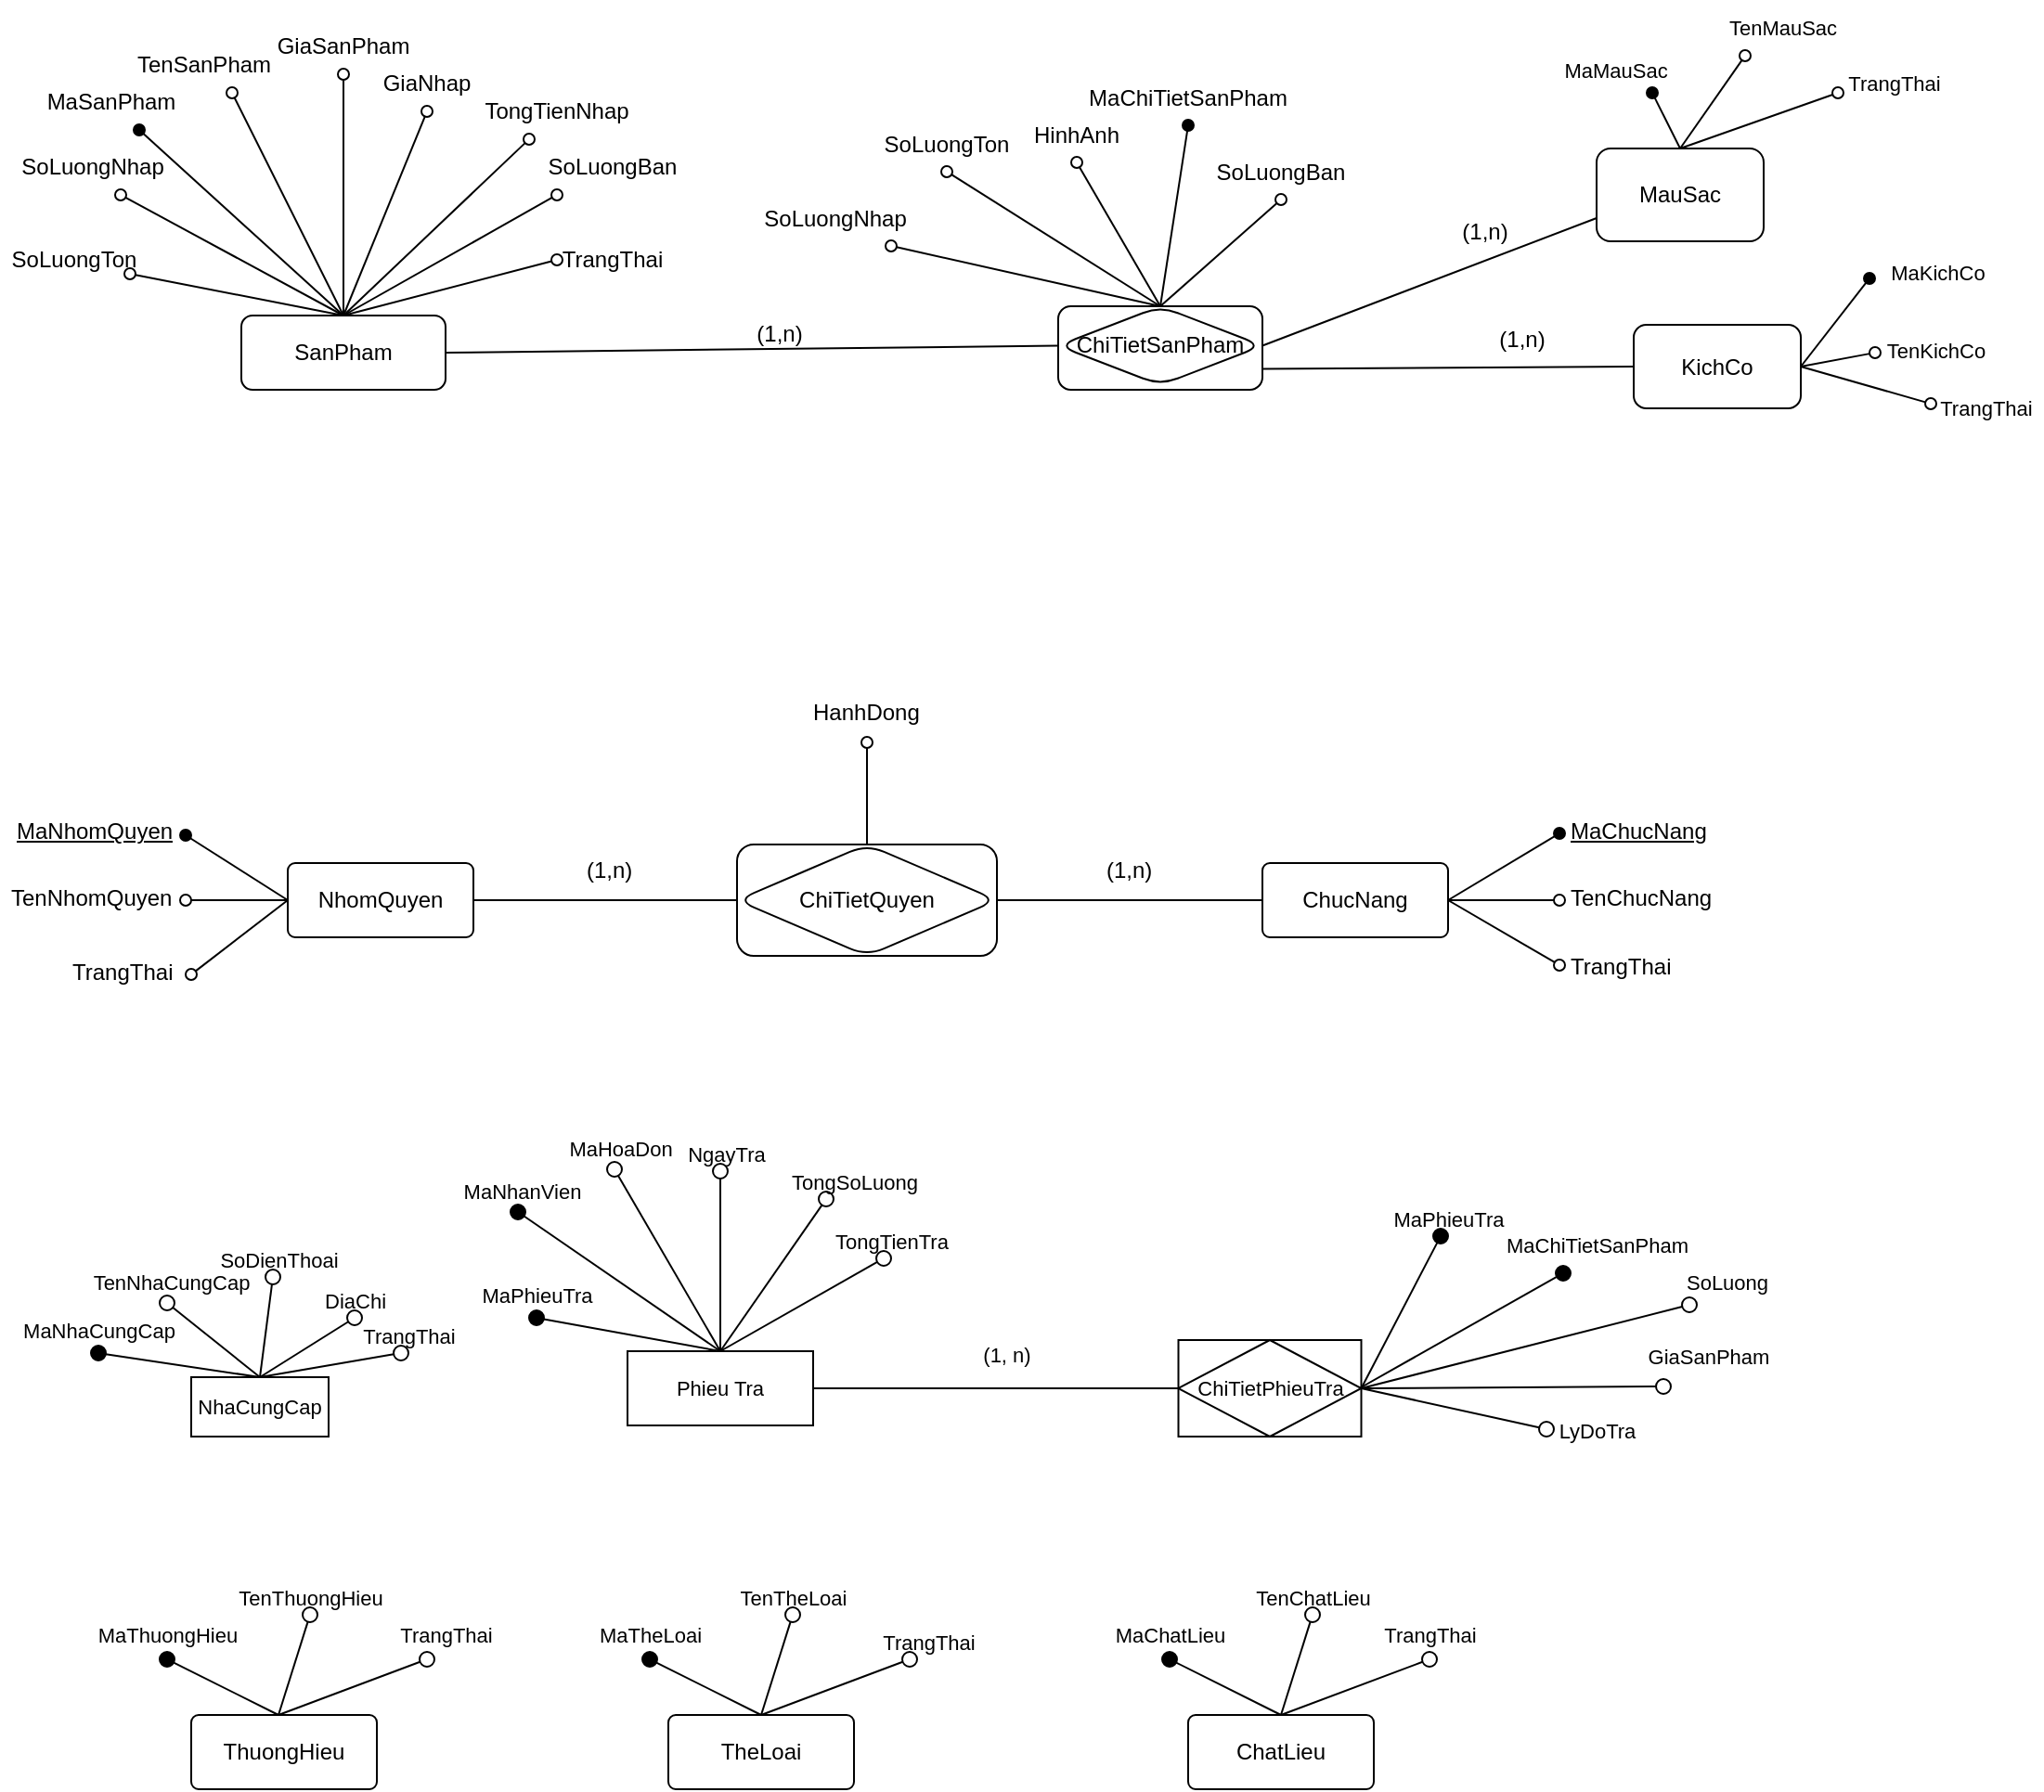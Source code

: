 <mxfile version="22.0.4" type="github">
  <diagram name="Trang-1" id="Xd1AOr_UmLfEILBJ7lOX">
    <mxGraphModel dx="2103" dy="552" grid="1" gridSize="10" guides="1" tooltips="1" connect="1" arrows="1" fold="1" page="1" pageScale="1" pageWidth="827" pageHeight="1169" math="0" shadow="0">
      <root>
        <mxCell id="0" />
        <mxCell id="1" parent="0" />
        <mxCell id="PM242X6e5oSsGlfuOUJ1-1" value="SanPham" style="rounded=1;whiteSpace=wrap;html=1;" parent="1" vertex="1">
          <mxGeometry x="-680" y="240" width="110" height="40" as="geometry" />
        </mxCell>
        <mxCell id="PM242X6e5oSsGlfuOUJ1-13" value="" style="endArrow=none;html=1;rounded=0;exitX=0.75;exitY=1;exitDx=0;exitDy=0;entryX=0.5;entryY=0;entryDx=0;entryDy=0;endFill=0;startArrow=oval;startFill=1;" parent="1" source="pC0Z1oo3ewKHqse8sjFG-4" target="PM242X6e5oSsGlfuOUJ1-1" edge="1">
          <mxGeometry width="50" height="50" relative="1" as="geometry">
            <mxPoint x="-685" y="135" as="sourcePoint" />
            <mxPoint x="-340" y="170" as="targetPoint" />
          </mxGeometry>
        </mxCell>
        <mxCell id="PM242X6e5oSsGlfuOUJ1-14" value="" style="endArrow=oval;html=1;rounded=0;exitX=0.5;exitY=0;exitDx=0;exitDy=0;entryX=0.75;entryY=1;entryDx=0;entryDy=0;endFill=0;startArrow=none;startFill=0;" parent="1" source="PM242X6e5oSsGlfuOUJ1-1" target="pC0Z1oo3ewKHqse8sjFG-5" edge="1">
          <mxGeometry width="50" height="50" relative="1" as="geometry">
            <mxPoint x="-390" y="220" as="sourcePoint" />
            <mxPoint x="-685" y="120" as="targetPoint" />
          </mxGeometry>
        </mxCell>
        <mxCell id="PM242X6e5oSsGlfuOUJ1-15" value="" style="endArrow=oval;html=1;rounded=0;exitX=0.5;exitY=0;exitDx=0;exitDy=0;endFill=0;entryX=0.5;entryY=1;entryDx=0;entryDy=0;" parent="1" source="PM242X6e5oSsGlfuOUJ1-1" target="pC0Z1oo3ewKHqse8sjFG-6" edge="1">
          <mxGeometry width="50" height="50" relative="1" as="geometry">
            <mxPoint x="-390" y="220" as="sourcePoint" />
            <mxPoint x="-630" y="120" as="targetPoint" />
          </mxGeometry>
        </mxCell>
        <mxCell id="PM242X6e5oSsGlfuOUJ1-16" value="" style="endArrow=none;html=1;rounded=0;exitX=0.75;exitY=1;exitDx=0;exitDy=0;entryX=0.5;entryY=0;entryDx=0;entryDy=0;endFill=0;startArrow=oval;startFill=0;" parent="1" source="pC0Z1oo3ewKHqse8sjFG-3" target="PM242X6e5oSsGlfuOUJ1-1" edge="1">
          <mxGeometry width="50" height="50" relative="1" as="geometry">
            <mxPoint x="-694" y="160" as="sourcePoint" />
            <mxPoint x="-340" y="170" as="targetPoint" />
          </mxGeometry>
        </mxCell>
        <mxCell id="PM242X6e5oSsGlfuOUJ1-17" value="" style="endArrow=oval;html=1;rounded=0;exitX=0.5;exitY=0;exitDx=0;exitDy=0;entryX=0.5;entryY=1;entryDx=0;entryDy=0;endFill=0;" parent="1" source="PM242X6e5oSsGlfuOUJ1-1" target="pC0Z1oo3ewKHqse8sjFG-7" edge="1">
          <mxGeometry width="50" height="50" relative="1" as="geometry">
            <mxPoint x="-390" y="220" as="sourcePoint" />
            <mxPoint x="-584.749" y="130.678" as="targetPoint" />
          </mxGeometry>
        </mxCell>
        <mxCell id="PM242X6e5oSsGlfuOUJ1-18" value="" style="endArrow=oval;html=1;rounded=0;exitX=0.5;exitY=0;exitDx=0;exitDy=0;entryX=0;entryY=1;entryDx=0;entryDy=0;endFill=0;" parent="1" source="PM242X6e5oSsGlfuOUJ1-1" target="pC0Z1oo3ewKHqse8sjFG-9" edge="1">
          <mxGeometry width="50" height="50" relative="1" as="geometry">
            <mxPoint x="-390" y="220" as="sourcePoint" />
            <mxPoint x="-510" y="160" as="targetPoint" />
          </mxGeometry>
        </mxCell>
        <mxCell id="PM242X6e5oSsGlfuOUJ1-20" value="" style="endArrow=oval;html=1;rounded=0;entryX=0.25;entryY=1;entryDx=0;entryDy=0;endFill=0;exitX=0.5;exitY=0;exitDx=0;exitDy=0;" parent="1" source="PM242X6e5oSsGlfuOUJ1-1" target="pC0Z1oo3ewKHqse8sjFG-8" edge="1">
          <mxGeometry width="50" height="50" relative="1" as="geometry">
            <mxPoint x="-610" y="220" as="sourcePoint" />
            <mxPoint x="-538.87" y="150.178" as="targetPoint" />
          </mxGeometry>
        </mxCell>
        <mxCell id="PM242X6e5oSsGlfuOUJ1-21" value="" style="endArrow=oval;html=1;rounded=0;exitX=0.5;exitY=0;exitDx=0;exitDy=0;entryX=1;entryY=0.75;entryDx=0;entryDy=0;endFill=0;startArrow=none;startFill=0;" parent="1" source="PM242X6e5oSsGlfuOUJ1-1" target="pC0Z1oo3ewKHqse8sjFG-2" edge="1">
          <mxGeometry width="50" height="50" relative="1" as="geometry">
            <mxPoint x="-360" y="220" as="sourcePoint" />
            <mxPoint x="-730" y="215" as="targetPoint" />
          </mxGeometry>
        </mxCell>
        <mxCell id="PM242X6e5oSsGlfuOUJ1-23" value="" style="endArrow=oval;html=1;rounded=0;exitX=0.5;exitY=0;exitDx=0;exitDy=0;entryX=0;entryY=0.5;entryDx=0;entryDy=0;endFill=0;" parent="1" source="PM242X6e5oSsGlfuOUJ1-1" target="pC0Z1oo3ewKHqse8sjFG-10" edge="1">
          <mxGeometry width="50" height="50" relative="1" as="geometry">
            <mxPoint x="-360" y="220" as="sourcePoint" />
            <mxPoint x="-510" y="205" as="targetPoint" />
          </mxGeometry>
        </mxCell>
        <mxCell id="eqwP9qiOAaN0ATWlcKP6-10" style="edgeStyle=none;shape=connector;rounded=0;orthogonalLoop=1;jettySize=auto;html=1;exitX=1;exitY=0.75;exitDx=0;exitDy=0;entryX=0;entryY=0.5;entryDx=0;entryDy=0;labelBackgroundColor=default;strokeColor=default;align=center;verticalAlign=middle;fontFamily=Helvetica;fontSize=11;fontColor=default;endArrow=none;endFill=0;" parent="1" source="PM242X6e5oSsGlfuOUJ1-24" target="eqwP9qiOAaN0ATWlcKP6-2" edge="1">
          <mxGeometry relative="1" as="geometry" />
        </mxCell>
        <mxCell id="PM242X6e5oSsGlfuOUJ1-24" value="" style="rounded=1;whiteSpace=wrap;html=1;" parent="1" vertex="1">
          <mxGeometry x="-240" y="235" width="110" height="45" as="geometry" />
        </mxCell>
        <mxCell id="PM242X6e5oSsGlfuOUJ1-26" value="" style="endArrow=oval;html=1;rounded=0;exitX=0.5;exitY=0;exitDx=0;exitDy=0;entryX=0.5;entryY=1;entryDx=0;entryDy=0;endFill=0;" parent="1" source="PM242X6e5oSsGlfuOUJ1-24" target="pC0Z1oo3ewKHqse8sjFG-13" edge="1">
          <mxGeometry width="50" height="50" relative="1" as="geometry">
            <mxPoint x="-510" y="322.5" as="sourcePoint" />
            <mxPoint x="-195" y="157.5" as="targetPoint" />
          </mxGeometry>
        </mxCell>
        <mxCell id="PM242X6e5oSsGlfuOUJ1-28" value="" style="endArrow=oval;html=1;rounded=0;exitX=0.5;exitY=0;exitDx=0;exitDy=0;entryX=0.5;entryY=1;entryDx=0;entryDy=0;endFill=0;" parent="1" source="PM242X6e5oSsGlfuOUJ1-24" target="pC0Z1oo3ewKHqse8sjFG-12" edge="1">
          <mxGeometry width="50" height="50" relative="1" as="geometry">
            <mxPoint x="-360" y="202.5" as="sourcePoint" />
            <mxPoint x="-261.716" y="163.713" as="targetPoint" />
          </mxGeometry>
        </mxCell>
        <mxCell id="PM242X6e5oSsGlfuOUJ1-30" value="" style="endArrow=oval;html=1;rounded=0;exitX=0.5;exitY=0;exitDx=0;exitDy=0;entryX=0.5;entryY=1;entryDx=0;entryDy=0;endFill=0;" parent="1" source="PM242X6e5oSsGlfuOUJ1-24" target="pC0Z1oo3ewKHqse8sjFG-14" edge="1">
          <mxGeometry width="50" height="50" relative="1" as="geometry">
            <mxPoint x="-470" y="162.5" as="sourcePoint" />
            <mxPoint x="-105" y="175" as="targetPoint" />
          </mxGeometry>
        </mxCell>
        <mxCell id="PM242X6e5oSsGlfuOUJ1-32" value="" style="endArrow=oval;html=1;rounded=0;exitX=0.5;exitY=0;exitDx=0;exitDy=0;entryX=1;entryY=1;entryDx=0;entryDy=0;endFill=0;" parent="1" source="PM242X6e5oSsGlfuOUJ1-24" target="pC0Z1oo3ewKHqse8sjFG-11" edge="1">
          <mxGeometry width="50" height="50" relative="1" as="geometry">
            <mxPoint x="-470" y="162.5" as="sourcePoint" />
            <mxPoint x="-304" y="197.5" as="targetPoint" />
          </mxGeometry>
        </mxCell>
        <mxCell id="eqwP9qiOAaN0ATWlcKP6-11" style="edgeStyle=none;shape=connector;rounded=0;orthogonalLoop=1;jettySize=auto;html=1;exitX=1;exitY=0.5;exitDx=0;exitDy=0;entryX=0;entryY=0.75;entryDx=0;entryDy=0;labelBackgroundColor=default;strokeColor=default;align=center;verticalAlign=middle;fontFamily=Helvetica;fontSize=11;fontColor=default;endArrow=none;endFill=0;" parent="1" source="PM242X6e5oSsGlfuOUJ1-34" target="eqwP9qiOAaN0ATWlcKP6-1" edge="1">
          <mxGeometry relative="1" as="geometry" />
        </mxCell>
        <mxCell id="PM242X6e5oSsGlfuOUJ1-34" value="ChiTietSanPham" style="rhombus;whiteSpace=wrap;html=1;rounded=1;" parent="1" vertex="1">
          <mxGeometry x="-240" y="235" width="110" height="42.5" as="geometry" />
        </mxCell>
        <mxCell id="eqwP9qiOAaN0ATWlcKP6-12" style="edgeStyle=none;shape=connector;rounded=0;orthogonalLoop=1;jettySize=auto;html=1;labelBackgroundColor=default;strokeColor=default;align=center;verticalAlign=middle;fontFamily=Helvetica;fontSize=11;fontColor=default;endArrow=none;endFill=0;startArrow=oval;startFill=1;entryX=0.5;entryY=0;entryDx=0;entryDy=0;" parent="1" target="eqwP9qiOAaN0ATWlcKP6-1" edge="1">
          <mxGeometry relative="1" as="geometry">
            <mxPoint x="80" y="120" as="sourcePoint" />
          </mxGeometry>
        </mxCell>
        <mxCell id="eqwP9qiOAaN0ATWlcKP6-13" style="edgeStyle=none;shape=connector;rounded=0;orthogonalLoop=1;jettySize=auto;html=1;labelBackgroundColor=default;strokeColor=default;align=center;verticalAlign=middle;fontFamily=Helvetica;fontSize=11;fontColor=default;endArrow=none;endFill=0;startArrow=oval;startFill=0;entryX=0.5;entryY=0;entryDx=0;entryDy=0;" parent="1" target="eqwP9qiOAaN0ATWlcKP6-1" edge="1">
          <mxGeometry relative="1" as="geometry">
            <mxPoint x="130" y="100" as="sourcePoint" />
            <Array as="points" />
          </mxGeometry>
        </mxCell>
        <mxCell id="eqwP9qiOAaN0ATWlcKP6-14" style="edgeStyle=none;shape=connector;rounded=0;orthogonalLoop=1;jettySize=auto;html=1;labelBackgroundColor=default;strokeColor=default;align=center;verticalAlign=middle;fontFamily=Helvetica;fontSize=11;fontColor=default;endArrow=none;endFill=0;startArrow=oval;startFill=0;entryX=0.5;entryY=0;entryDx=0;entryDy=0;" parent="1" edge="1" target="eqwP9qiOAaN0ATWlcKP6-1">
          <mxGeometry relative="1" as="geometry">
            <mxPoint x="130" y="150" as="targetPoint" />
            <mxPoint x="180" y="120" as="sourcePoint" />
          </mxGeometry>
        </mxCell>
        <mxCell id="eqwP9qiOAaN0ATWlcKP6-1" value="MauSac" style="rounded=1;whiteSpace=wrap;html=1;" parent="1" vertex="1">
          <mxGeometry x="50" y="150" width="90" height="50" as="geometry" />
        </mxCell>
        <mxCell id="eqwP9qiOAaN0ATWlcKP6-15" style="edgeStyle=none;shape=connector;rounded=0;orthogonalLoop=1;jettySize=auto;html=1;labelBackgroundColor=default;strokeColor=default;align=center;verticalAlign=middle;fontFamily=Helvetica;fontSize=11;fontColor=default;endArrow=none;endFill=0;startArrow=oval;startFill=1;entryX=1;entryY=0.5;entryDx=0;entryDy=0;" parent="1" target="eqwP9qiOAaN0ATWlcKP6-2" edge="1">
          <mxGeometry relative="1" as="geometry">
            <mxPoint x="197" y="220" as="sourcePoint" />
            <mxPoint x="157" y="245" as="targetPoint" />
          </mxGeometry>
        </mxCell>
        <mxCell id="eqwP9qiOAaN0ATWlcKP6-16" style="edgeStyle=none;shape=connector;rounded=0;orthogonalLoop=1;jettySize=auto;html=1;labelBackgroundColor=default;strokeColor=default;align=center;verticalAlign=middle;fontFamily=Helvetica;fontSize=11;fontColor=default;endArrow=none;endFill=0;startArrow=oval;startFill=0;entryX=1;entryY=0.5;entryDx=0;entryDy=0;" parent="1" target="eqwP9qiOAaN0ATWlcKP6-2" edge="1">
          <mxGeometry relative="1" as="geometry">
            <mxPoint x="200" y="260" as="sourcePoint" />
          </mxGeometry>
        </mxCell>
        <mxCell id="eqwP9qiOAaN0ATWlcKP6-17" style="edgeStyle=none;shape=connector;rounded=0;orthogonalLoop=1;jettySize=auto;html=1;labelBackgroundColor=default;strokeColor=default;align=center;verticalAlign=middle;fontFamily=Helvetica;fontSize=11;fontColor=default;endArrow=none;endFill=0;startArrow=oval;startFill=0;entryX=1;entryY=0.5;entryDx=0;entryDy=0;" parent="1" target="eqwP9qiOAaN0ATWlcKP6-2" edge="1">
          <mxGeometry relative="1" as="geometry">
            <mxPoint x="230" y="287.5" as="sourcePoint" />
            <Array as="points">
              <mxPoint x="160" y="267.5" />
            </Array>
            <mxPoint x="170" y="267.5" as="targetPoint" />
          </mxGeometry>
        </mxCell>
        <mxCell id="eqwP9qiOAaN0ATWlcKP6-2" value="KichCo" style="rounded=1;whiteSpace=wrap;html=1;" parent="1" vertex="1">
          <mxGeometry x="70" y="245" width="90" height="45" as="geometry" />
        </mxCell>
        <mxCell id="eqwP9qiOAaN0ATWlcKP6-18" value="MaKichCo" style="text;html=1;strokeColor=none;fillColor=none;align=center;verticalAlign=middle;whiteSpace=wrap;rounded=0;fontSize=11;fontFamily=Helvetica;fontColor=default;" parent="1" vertex="1">
          <mxGeometry x="204" y="202" width="60" height="30" as="geometry" />
        </mxCell>
        <mxCell id="eqwP9qiOAaN0ATWlcKP6-19" value="TrangThai" style="text;html=1;strokeColor=none;fillColor=none;align=center;verticalAlign=middle;whiteSpace=wrap;rounded=0;fontSize=11;fontFamily=Helvetica;fontColor=default;" parent="1" vertex="1">
          <mxGeometry x="230" y="275" width="60" height="30" as="geometry" />
        </mxCell>
        <mxCell id="eqwP9qiOAaN0ATWlcKP6-20" value="TenKichCo" style="text;html=1;strokeColor=none;fillColor=none;align=center;verticalAlign=middle;whiteSpace=wrap;rounded=0;fontSize=11;fontFamily=Helvetica;fontColor=default;" parent="1" vertex="1">
          <mxGeometry x="203" y="243.5" width="60" height="30" as="geometry" />
        </mxCell>
        <mxCell id="eqwP9qiOAaN0ATWlcKP6-22" value="MaMauSac" style="text;html=1;align=center;verticalAlign=middle;resizable=0;points=[];autosize=1;strokeColor=none;fillColor=none;fontSize=11;fontFamily=Helvetica;fontColor=default;" parent="1" vertex="1">
          <mxGeometry x="20" y="92.5" width="80" height="30" as="geometry" />
        </mxCell>
        <mxCell id="eqwP9qiOAaN0ATWlcKP6-23" value="TenMauSac" style="text;html=1;align=center;verticalAlign=middle;resizable=0;points=[];autosize=1;strokeColor=none;fillColor=none;fontSize=11;fontFamily=Helvetica;fontColor=default;" parent="1" vertex="1">
          <mxGeometry x="110" y="70" width="80" height="30" as="geometry" />
        </mxCell>
        <mxCell id="eqwP9qiOAaN0ATWlcKP6-24" value="TrangThai" style="text;html=1;align=center;verticalAlign=middle;resizable=0;points=[];autosize=1;strokeColor=none;fillColor=none;fontSize=11;fontFamily=Helvetica;fontColor=default;" parent="1" vertex="1">
          <mxGeometry x="175" y="100" width="70" height="30" as="geometry" />
        </mxCell>
        <mxCell id="pC0Z1oo3ewKHqse8sjFG-1" value="" style="endArrow=none;html=1;rounded=0;exitX=1;exitY=0.5;exitDx=0;exitDy=0;entryX=0;entryY=0.5;entryDx=0;entryDy=0;" parent="1" source="PM242X6e5oSsGlfuOUJ1-1" target="PM242X6e5oSsGlfuOUJ1-34" edge="1">
          <mxGeometry width="50" height="50" relative="1" as="geometry">
            <mxPoint x="-440" y="240" as="sourcePoint" />
            <mxPoint x="-390" y="190" as="targetPoint" />
          </mxGeometry>
        </mxCell>
        <mxCell id="pC0Z1oo3ewKHqse8sjFG-2" value="SoLuongTon" style="text;html=1;strokeColor=none;fillColor=none;align=center;verticalAlign=middle;whiteSpace=wrap;rounded=0;" parent="1" vertex="1">
          <mxGeometry x="-800" y="195" width="60" height="30" as="geometry" />
        </mxCell>
        <mxCell id="pC0Z1oo3ewKHqse8sjFG-3" value="SoLuongNhap" style="text;html=1;strokeColor=none;fillColor=none;align=center;verticalAlign=middle;whiteSpace=wrap;rounded=0;" parent="1" vertex="1">
          <mxGeometry x="-790" y="145" width="60" height="30" as="geometry" />
        </mxCell>
        <mxCell id="pC0Z1oo3ewKHqse8sjFG-4" value="&lt;span style=&quot;border-color: var(--border-color);&quot;&gt;MaSanPham&lt;/span&gt;" style="text;html=1;strokeColor=none;fillColor=none;align=center;verticalAlign=middle;whiteSpace=wrap;rounded=0;" parent="1" vertex="1">
          <mxGeometry x="-780" y="110" width="60" height="30" as="geometry" />
        </mxCell>
        <mxCell id="pC0Z1oo3ewKHqse8sjFG-5" value="TenSanPham" style="text;html=1;strokeColor=none;fillColor=none;align=center;verticalAlign=middle;whiteSpace=wrap;rounded=0;" parent="1" vertex="1">
          <mxGeometry x="-730" y="90" width="60" height="30" as="geometry" />
        </mxCell>
        <mxCell id="pC0Z1oo3ewKHqse8sjFG-6" value="GiaSanPham" style="text;html=1;strokeColor=none;fillColor=none;align=center;verticalAlign=middle;whiteSpace=wrap;rounded=0;" parent="1" vertex="1">
          <mxGeometry x="-655" y="80" width="60" height="30" as="geometry" />
        </mxCell>
        <mxCell id="pC0Z1oo3ewKHqse8sjFG-7" value="GiaNhap" style="text;html=1;strokeColor=none;fillColor=none;align=center;verticalAlign=middle;whiteSpace=wrap;rounded=0;" parent="1" vertex="1">
          <mxGeometry x="-610" y="100" width="60" height="30" as="geometry" />
        </mxCell>
        <mxCell id="pC0Z1oo3ewKHqse8sjFG-8" value="TongTienNhap" style="text;html=1;strokeColor=none;fillColor=none;align=center;verticalAlign=middle;whiteSpace=wrap;rounded=0;" parent="1" vertex="1">
          <mxGeometry x="-540" y="115" width="60" height="30" as="geometry" />
        </mxCell>
        <mxCell id="pC0Z1oo3ewKHqse8sjFG-9" value="SoLuongBan" style="text;html=1;strokeColor=none;fillColor=none;align=center;verticalAlign=middle;whiteSpace=wrap;rounded=0;" parent="1" vertex="1">
          <mxGeometry x="-510" y="145" width="60" height="30" as="geometry" />
        </mxCell>
        <mxCell id="pC0Z1oo3ewKHqse8sjFG-10" value="TrangThai" style="text;html=1;strokeColor=none;fillColor=none;align=center;verticalAlign=middle;whiteSpace=wrap;rounded=0;" parent="1" vertex="1">
          <mxGeometry x="-510" y="195" width="60" height="30" as="geometry" />
        </mxCell>
        <mxCell id="pC0Z1oo3ewKHqse8sjFG-11" value="SoLuongNhap" style="text;html=1;strokeColor=none;fillColor=none;align=center;verticalAlign=middle;whiteSpace=wrap;rounded=0;" parent="1" vertex="1">
          <mxGeometry x="-390" y="172.5" width="60" height="30" as="geometry" />
        </mxCell>
        <mxCell id="pC0Z1oo3ewKHqse8sjFG-12" value="SoLuongTon" style="text;html=1;strokeColor=none;fillColor=none;align=center;verticalAlign=middle;whiteSpace=wrap;rounded=0;" parent="1" vertex="1">
          <mxGeometry x="-330" y="132.5" width="60" height="30" as="geometry" />
        </mxCell>
        <mxCell id="pC0Z1oo3ewKHqse8sjFG-13" value="HinhAnh" style="text;html=1;strokeColor=none;fillColor=none;align=center;verticalAlign=middle;whiteSpace=wrap;rounded=0;" parent="1" vertex="1">
          <mxGeometry x="-260" y="127.5" width="60" height="30" as="geometry" />
        </mxCell>
        <mxCell id="pC0Z1oo3ewKHqse8sjFG-14" value="SoLuongBan" style="text;html=1;strokeColor=none;fillColor=none;align=center;verticalAlign=middle;whiteSpace=wrap;rounded=0;" parent="1" vertex="1">
          <mxGeometry x="-150" y="147.5" width="60" height="30" as="geometry" />
        </mxCell>
        <mxCell id="pC0Z1oo3ewKHqse8sjFG-15" value="" style="endArrow=oval;html=1;rounded=0;exitX=0.5;exitY=0;exitDx=0;exitDy=0;endFill=1;entryX=0.5;entryY=1;entryDx=0;entryDy=0;" parent="1" source="PM242X6e5oSsGlfuOUJ1-24" target="pC0Z1oo3ewKHqse8sjFG-16" edge="1">
          <mxGeometry width="50" height="50" relative="1" as="geometry">
            <mxPoint x="-260" y="237.5" as="sourcePoint" />
            <mxPoint x="-180" y="147.5" as="targetPoint" />
          </mxGeometry>
        </mxCell>
        <mxCell id="pC0Z1oo3ewKHqse8sjFG-16" value="MaChiTietSanPham" style="text;html=1;strokeColor=none;fillColor=none;align=center;verticalAlign=middle;whiteSpace=wrap;rounded=0;" parent="1" vertex="1">
          <mxGeometry x="-200" y="107.5" width="60" height="30" as="geometry" />
        </mxCell>
        <mxCell id="BVNFGv_CgjYWGj6abwIu-1" value="(1,n)" style="text;html=1;strokeColor=none;fillColor=none;align=center;verticalAlign=middle;whiteSpace=wrap;rounded=0;" parent="1" vertex="1">
          <mxGeometry x="-420" y="235" width="60" height="30" as="geometry" />
        </mxCell>
        <mxCell id="BVNFGv_CgjYWGj6abwIu-2" value="(1,n)" style="text;html=1;strokeColor=none;fillColor=none;align=center;verticalAlign=middle;whiteSpace=wrap;rounded=0;" parent="1" vertex="1">
          <mxGeometry x="-40" y="180" width="60" height="30" as="geometry" />
        </mxCell>
        <mxCell id="BVNFGv_CgjYWGj6abwIu-3" value="(1,n)" style="text;html=1;strokeColor=none;fillColor=none;align=center;verticalAlign=middle;whiteSpace=wrap;rounded=0;" parent="1" vertex="1">
          <mxGeometry x="-20" y="237.5" width="60" height="30" as="geometry" />
        </mxCell>
        <mxCell id="kI8C-P2lpo28JL7ZCdTE-3" value="NhomQuyen" style="rounded=1;arcSize=10;whiteSpace=wrap;html=1;align=center;" parent="1" vertex="1">
          <mxGeometry x="-655" y="535" width="100" height="40" as="geometry" />
        </mxCell>
        <mxCell id="kI8C-P2lpo28JL7ZCdTE-4" value="ChucNang" style="rounded=1;arcSize=10;whiteSpace=wrap;html=1;align=center;" parent="1" vertex="1">
          <mxGeometry x="-130" y="535" width="100" height="40" as="geometry" />
        </mxCell>
        <mxCell id="kI8C-P2lpo28JL7ZCdTE-5" value="ChiTietQuyen" style="shape=associativeEntity;whiteSpace=wrap;html=1;align=center;rounded=1;" parent="1" vertex="1">
          <mxGeometry x="-413" y="525" width="140" height="60" as="geometry" />
        </mxCell>
        <mxCell id="kI8C-P2lpo28JL7ZCdTE-6" value="MaNhomQuyen" style="text;strokeColor=none;fillColor=none;spacingLeft=4;spacingRight=4;overflow=hidden;rotatable=0;points=[[0,0.5],[1,0.5]];portConstraint=eastwest;fontSize=12;whiteSpace=wrap;html=1;fontStyle=4" parent="1" vertex="1">
          <mxGeometry x="-807" y="504" width="100" height="30" as="geometry" />
        </mxCell>
        <mxCell id="kI8C-P2lpo28JL7ZCdTE-7" value="TenNhomQuyen" style="text;strokeColor=none;fillColor=none;spacingLeft=4;spacingRight=4;overflow=hidden;rotatable=0;points=[[0,0.5],[1,0.5]];portConstraint=eastwest;fontSize=12;whiteSpace=wrap;html=1;" parent="1" vertex="1">
          <mxGeometry x="-810" y="540" width="100" height="30" as="geometry" />
        </mxCell>
        <mxCell id="kI8C-P2lpo28JL7ZCdTE-8" value="TrangThai" style="text;strokeColor=none;fillColor=none;spacingLeft=4;spacingRight=4;overflow=hidden;rotatable=0;points=[[0,0.5],[1,0.5]];portConstraint=eastwest;fontSize=12;whiteSpace=wrap;html=1;" parent="1" vertex="1">
          <mxGeometry x="-777" y="580" width="70" height="30" as="geometry" />
        </mxCell>
        <mxCell id="kI8C-P2lpo28JL7ZCdTE-9" value="TrangThai" style="text;strokeColor=none;fillColor=none;spacingLeft=4;spacingRight=4;overflow=hidden;rotatable=0;points=[[0,0.5],[1,0.5]];portConstraint=eastwest;fontSize=12;whiteSpace=wrap;html=1;" parent="1" vertex="1">
          <mxGeometry x="30" y="577" width="70" height="30" as="geometry" />
        </mxCell>
        <mxCell id="kI8C-P2lpo28JL7ZCdTE-10" value="MaChucNang" style="text;strokeColor=none;fillColor=none;spacingLeft=4;spacingRight=4;overflow=hidden;rotatable=0;points=[[0,0.5],[1,0.5]];portConstraint=eastwest;fontSize=12;whiteSpace=wrap;html=1;fontStyle=4" parent="1" vertex="1">
          <mxGeometry x="30" y="504" width="90" height="30" as="geometry" />
        </mxCell>
        <mxCell id="kI8C-P2lpo28JL7ZCdTE-11" value="TenChucNang" style="text;strokeColor=none;fillColor=none;spacingLeft=4;spacingRight=4;overflow=hidden;rotatable=0;points=[[0,0.5],[1,0.5]];portConstraint=eastwest;fontSize=12;whiteSpace=wrap;html=1;" parent="1" vertex="1">
          <mxGeometry x="30" y="540" width="90" height="30" as="geometry" />
        </mxCell>
        <mxCell id="kI8C-P2lpo28JL7ZCdTE-12" value="HanhDong" style="text;strokeColor=none;fillColor=none;spacingLeft=4;spacingRight=4;overflow=hidden;rotatable=0;points=[[0,0.5],[1,0.5]];portConstraint=eastwest;fontSize=12;whiteSpace=wrap;html=1;" parent="1" vertex="1">
          <mxGeometry x="-378" y="440" width="70" height="30" as="geometry" />
        </mxCell>
        <mxCell id="kI8C-P2lpo28JL7ZCdTE-14" value="" style="endArrow=none;html=1;rounded=0;entryX=0.5;entryY=0;entryDx=0;entryDy=0;startArrow=oval;startFill=0;" parent="1" target="kI8C-P2lpo28JL7ZCdTE-5" edge="1" source="kI8C-P2lpo28JL7ZCdTE-12">
          <mxGeometry relative="1" as="geometry">
            <mxPoint x="-343" y="470" as="sourcePoint" />
            <mxPoint x="-260" y="420" as="targetPoint" />
          </mxGeometry>
        </mxCell>
        <mxCell id="kI8C-P2lpo28JL7ZCdTE-15" value="" style="endArrow=none;html=1;rounded=0;entryX=0;entryY=0.5;entryDx=0;entryDy=0;startArrow=oval;startFill=1;" parent="1" target="kI8C-P2lpo28JL7ZCdTE-3" edge="1">
          <mxGeometry relative="1" as="geometry">
            <mxPoint x="-710" y="520" as="sourcePoint" />
            <mxPoint x="-430" y="490" as="targetPoint" />
          </mxGeometry>
        </mxCell>
        <mxCell id="kI8C-P2lpo28JL7ZCdTE-16" value="" style="endArrow=none;html=1;rounded=0;entryX=0;entryY=0.5;entryDx=0;entryDy=0;exitX=1;exitY=0.5;exitDx=0;exitDy=0;startArrow=oval;startFill=0;" parent="1" source="kI8C-P2lpo28JL7ZCdTE-7" target="kI8C-P2lpo28JL7ZCdTE-3" edge="1">
          <mxGeometry relative="1" as="geometry">
            <mxPoint x="-590" y="490" as="sourcePoint" />
            <mxPoint x="-430" y="490" as="targetPoint" />
          </mxGeometry>
        </mxCell>
        <mxCell id="kI8C-P2lpo28JL7ZCdTE-17" value="" style="endArrow=none;html=1;rounded=0;entryX=0;entryY=0.5;entryDx=0;entryDy=0;startArrow=oval;startFill=0;exitX=1;exitY=0.5;exitDx=0;exitDy=0;" parent="1" source="kI8C-P2lpo28JL7ZCdTE-8" target="kI8C-P2lpo28JL7ZCdTE-3" edge="1">
          <mxGeometry relative="1" as="geometry">
            <mxPoint x="-711" y="582" as="sourcePoint" />
            <mxPoint x="-430" y="490" as="targetPoint" />
          </mxGeometry>
        </mxCell>
        <mxCell id="kI8C-P2lpo28JL7ZCdTE-19" value="" style="endArrow=none;html=1;rounded=0;entryX=1;entryY=0.5;entryDx=0;entryDy=0;exitX=0;exitY=0.5;exitDx=0;exitDy=0;startArrow=oval;startFill=0;" parent="1" source="kI8C-P2lpo28JL7ZCdTE-11" target="kI8C-P2lpo28JL7ZCdTE-4" edge="1">
          <mxGeometry relative="1" as="geometry">
            <mxPoint x="-590" y="490" as="sourcePoint" />
            <mxPoint x="-430" y="490" as="targetPoint" />
          </mxGeometry>
        </mxCell>
        <mxCell id="kI8C-P2lpo28JL7ZCdTE-20" value="" style="endArrow=none;html=1;rounded=0;entryX=1;entryY=0.5;entryDx=0;entryDy=0;exitX=0;exitY=0.5;exitDx=0;exitDy=0;startArrow=oval;startFill=1;" parent="1" source="kI8C-P2lpo28JL7ZCdTE-10" target="kI8C-P2lpo28JL7ZCdTE-4" edge="1">
          <mxGeometry relative="1" as="geometry">
            <mxPoint x="-590" y="490" as="sourcePoint" />
            <mxPoint x="-430" y="490" as="targetPoint" />
          </mxGeometry>
        </mxCell>
        <mxCell id="kI8C-P2lpo28JL7ZCdTE-21" value="" style="endArrow=none;html=1;rounded=0;entryX=1;entryY=0.5;entryDx=0;entryDy=0;startArrow=oval;startFill=0;" parent="1" target="kI8C-P2lpo28JL7ZCdTE-4" edge="1">
          <mxGeometry relative="1" as="geometry">
            <mxPoint x="30" y="590" as="sourcePoint" />
            <mxPoint x="-430" y="490" as="targetPoint" />
          </mxGeometry>
        </mxCell>
        <mxCell id="kI8C-P2lpo28JL7ZCdTE-22" value="" style="endArrow=none;html=1;rounded=0;exitX=1;exitY=0.5;exitDx=0;exitDy=0;entryX=0;entryY=0.5;entryDx=0;entryDy=0;" parent="1" source="kI8C-P2lpo28JL7ZCdTE-3" target="kI8C-P2lpo28JL7ZCdTE-5" edge="1">
          <mxGeometry relative="1" as="geometry">
            <mxPoint x="-590" y="490" as="sourcePoint" />
            <mxPoint x="-430" y="490" as="targetPoint" />
          </mxGeometry>
        </mxCell>
        <mxCell id="kI8C-P2lpo28JL7ZCdTE-23" value="" style="endArrow=none;html=1;rounded=0;exitX=1;exitY=0.5;exitDx=0;exitDy=0;entryX=0;entryY=0.5;entryDx=0;entryDy=0;" parent="1" source="kI8C-P2lpo28JL7ZCdTE-5" target="kI8C-P2lpo28JL7ZCdTE-4" edge="1">
          <mxGeometry relative="1" as="geometry">
            <mxPoint x="-590" y="490" as="sourcePoint" />
            <mxPoint x="-430" y="490" as="targetPoint" />
          </mxGeometry>
        </mxCell>
        <mxCell id="kI8C-P2lpo28JL7ZCdTE-24" value="(1,n)" style="text;strokeColor=none;fillColor=none;spacingLeft=4;spacingRight=4;overflow=hidden;rotatable=0;points=[[0,0.5],[1,0.5]];portConstraint=eastwest;fontSize=12;whiteSpace=wrap;html=1;" parent="1" vertex="1">
          <mxGeometry x="-500" y="525" width="40" height="30" as="geometry" />
        </mxCell>
        <mxCell id="kI8C-P2lpo28JL7ZCdTE-26" value="(1,n)" style="text;strokeColor=none;fillColor=none;spacingLeft=4;spacingRight=4;overflow=hidden;rotatable=0;points=[[0,0.5],[1,0.5]];portConstraint=eastwest;fontSize=12;whiteSpace=wrap;html=1;" parent="1" vertex="1">
          <mxGeometry x="-220" y="525" width="40" height="30" as="geometry" />
        </mxCell>
        <mxCell id="gwcHlAAq_XRkoSkCd16b-1" value="NhaCungCap" style="whiteSpace=wrap;html=1;align=center;fontSize=11;" parent="1" vertex="1">
          <mxGeometry x="-707" y="812" width="74" height="32" as="geometry" />
        </mxCell>
        <mxCell id="gwcHlAAq_XRkoSkCd16b-2" value="Phieu Tra" style="whiteSpace=wrap;html=1;align=center;fontSize=11;" parent="1" vertex="1">
          <mxGeometry x="-472" y="798" width="100" height="40" as="geometry" />
        </mxCell>
        <mxCell id="gwcHlAAq_XRkoSkCd16b-3" value="ChiTietPhieuTra" style="shape=associativeEntity;whiteSpace=wrap;html=1;align=center;fontSize=11;" parent="1" vertex="1">
          <mxGeometry x="-175.25" y="792" width="98.5" height="52" as="geometry" />
        </mxCell>
        <mxCell id="gwcHlAAq_XRkoSkCd16b-4" style="edgeStyle=none;curved=1;rounded=0;orthogonalLoop=1;jettySize=auto;html=1;exitX=0.5;exitY=0;exitDx=0;exitDy=0;fontSize=11;startSize=8;endSize=8;" parent="1" edge="1">
          <mxGeometry relative="1" as="geometry">
            <mxPoint x="-527" y="756" as="sourcePoint" />
            <mxPoint x="-527" y="756" as="targetPoint" />
          </mxGeometry>
        </mxCell>
        <mxCell id="gwcHlAAq_XRkoSkCd16b-7" value="" style="endArrow=none;html=1;rounded=0;fontSize=11;startSize=8;endSize=8;curved=1;entryX=1;entryY=0.5;entryDx=0;entryDy=0;exitX=0;exitY=0.5;exitDx=0;exitDy=0;" parent="1" source="gwcHlAAq_XRkoSkCd16b-3" target="gwcHlAAq_XRkoSkCd16b-2" edge="1">
          <mxGeometry width="50" height="50" relative="1" as="geometry">
            <mxPoint x="-322" y="817" as="sourcePoint" />
            <mxPoint x="-437" y="829" as="targetPoint" />
          </mxGeometry>
        </mxCell>
        <mxCell id="gwcHlAAq_XRkoSkCd16b-8" value="(1, n)" style="text;html=1;align=center;verticalAlign=middle;resizable=0;points=[];autosize=1;strokeColor=none;fillColor=none;fontSize=11;" parent="1" vertex="1">
          <mxGeometry x="-290" y="787" width="44" height="25" as="geometry" />
        </mxCell>
        <mxCell id="gwcHlAAq_XRkoSkCd16b-10" value="MaNhanVien" style="html=1;verticalAlign=bottom;labelBackgroundColor=none;startArrow=oval;startFill=1;startSize=8;endArrow=none;rounded=0;fillColor=#FFFFFF;strokeColor=#000000;entryX=0.5;entryY=0;entryDx=0;entryDy=0;" parent="1" target="gwcHlAAq_XRkoSkCd16b-2" edge="1">
          <mxGeometry x="-1" y="3" relative="1" as="geometry">
            <mxPoint x="-531" y="723" as="sourcePoint" />
            <mxPoint x="-401" y="648" as="targetPoint" />
          </mxGeometry>
        </mxCell>
        <mxCell id="gwcHlAAq_XRkoSkCd16b-11" value="MaPhieuTra" style="verticalAlign=bottom;labelBackgroundColor=none;startArrow=oval;startFill=1;startSize=8;endArrow=none;rounded=0;strokeColor=#000000;entryX=0.5;entryY=0;entryDx=0;entryDy=0;" parent="1" target="gwcHlAAq_XRkoSkCd16b-2" edge="1">
          <mxGeometry x="-1" y="3" relative="1" as="geometry">
            <mxPoint x="-521" y="780" as="sourcePoint" />
            <mxPoint x="-452" y="735" as="targetPoint" />
            <mxPoint as="offset" />
          </mxGeometry>
        </mxCell>
        <mxCell id="gwcHlAAq_XRkoSkCd16b-12" value="MaHoaDon" style="html=1;verticalAlign=bottom;labelBackgroundColor=none;startArrow=oval;startFill=0;startSize=8;endArrow=none;rounded=0;entryX=0.5;entryY=0;entryDx=0;entryDy=0;" parent="1" target="gwcHlAAq_XRkoSkCd16b-2" edge="1">
          <mxGeometry x="-1" y="3" relative="1" as="geometry">
            <mxPoint x="-479" y="700" as="sourcePoint" />
            <mxPoint x="-300" y="665" as="targetPoint" />
          </mxGeometry>
        </mxCell>
        <mxCell id="gwcHlAAq_XRkoSkCd16b-13" value="SoDienThoai" style="html=1;verticalAlign=bottom;labelBackgroundColor=none;startArrow=oval;startFill=0;startSize=8;endArrow=none;rounded=0;entryX=0.5;entryY=0;entryDx=0;entryDy=0;" parent="1" target="gwcHlAAq_XRkoSkCd16b-1" edge="1">
          <mxGeometry x="-1" y="3" relative="1" as="geometry">
            <mxPoint x="-663" y="758" as="sourcePoint" />
            <mxPoint x="-316" y="956" as="targetPoint" />
          </mxGeometry>
        </mxCell>
        <mxCell id="gwcHlAAq_XRkoSkCd16b-14" value="TenNhaCungCap" style="html=1;verticalAlign=bottom;labelBackgroundColor=none;startArrow=oval;startFill=0;startSize=8;endArrow=none;rounded=0;entryX=0.5;entryY=0;entryDx=0;entryDy=0;" parent="1" target="gwcHlAAq_XRkoSkCd16b-1" edge="1">
          <mxGeometry x="-1" y="3" relative="1" as="geometry">
            <mxPoint x="-720" y="772" as="sourcePoint" />
            <mxPoint x="-566" y="732" as="targetPoint" />
            <mxPoint as="offset" />
          </mxGeometry>
        </mxCell>
        <mxCell id="gwcHlAAq_XRkoSkCd16b-15" value="MaNhaCungCap" style="html=1;verticalAlign=bottom;labelBackgroundColor=none;startArrow=oval;startFill=1;startSize=8;endArrow=none;rounded=0;entryX=0.5;entryY=0;entryDx=0;entryDy=0;" parent="1" target="gwcHlAAq_XRkoSkCd16b-1" edge="1">
          <mxGeometry x="-1" y="3" relative="1" as="geometry">
            <mxPoint x="-757" y="799" as="sourcePoint" />
            <mxPoint x="-630" y="756" as="targetPoint" />
          </mxGeometry>
        </mxCell>
        <mxCell id="gwcHlAAq_XRkoSkCd16b-16" value="GiaSanPham" style="html=1;verticalAlign=bottom;labelBackgroundColor=none;startArrow=oval;startFill=0;startSize=8;endArrow=none;rounded=0;entryX=1;entryY=0.5;entryDx=0;entryDy=0;" parent="1" target="gwcHlAAq_XRkoSkCd16b-3" edge="1">
          <mxGeometry x="-1" y="-25" relative="1" as="geometry">
            <mxPoint x="86" y="817" as="sourcePoint" />
            <mxPoint x="299" y="984" as="targetPoint" />
            <mxPoint x="24" y="18" as="offset" />
          </mxGeometry>
        </mxCell>
        <mxCell id="gwcHlAAq_XRkoSkCd16b-17" value="SoLuong" style="html=1;verticalAlign=bottom;labelBackgroundColor=none;startArrow=oval;startFill=0;startSize=8;endArrow=none;rounded=0;entryX=1;entryY=0.5;entryDx=0;entryDy=0;" parent="1" target="gwcHlAAq_XRkoSkCd16b-3" edge="1">
          <mxGeometry x="-1" y="20" relative="1" as="geometry">
            <mxPoint x="100" y="773" as="sourcePoint" />
            <mxPoint x="251" y="1006" as="targetPoint" />
            <mxPoint x="15" y="-22" as="offset" />
          </mxGeometry>
        </mxCell>
        <mxCell id="gwcHlAAq_XRkoSkCd16b-18" value="LyDoTra" style="html=1;verticalAlign=bottom;labelBackgroundColor=none;startArrow=oval;startFill=0;startSize=8;endArrow=none;rounded=0;entryX=1;entryY=0.5;entryDx=0;entryDy=0;" parent="1" target="gwcHlAAq_XRkoSkCd16b-3" edge="1">
          <mxGeometry x="-1" y="29" relative="1" as="geometry">
            <mxPoint x="23" y="840" as="sourcePoint" />
            <mxPoint x="295" y="944.23" as="targetPoint" />
            <mxPoint x="33" y="-18" as="offset" />
          </mxGeometry>
        </mxCell>
        <mxCell id="gwcHlAAq_XRkoSkCd16b-19" value="MaChiTietSanPham" style="html=1;verticalAlign=bottom;labelBackgroundColor=none;startArrow=oval;startFill=1;startSize=8;endArrow=none;rounded=0;entryX=1;entryY=0.5;entryDx=0;entryDy=0;" parent="1" edge="1">
          <mxGeometry x="-1" y="19" relative="1" as="geometry">
            <mxPoint x="32" y="756" as="sourcePoint" />
            <mxPoint x="-77.75" y="818" as="targetPoint" />
            <mxPoint x="9" y="-23" as="offset" />
          </mxGeometry>
        </mxCell>
        <mxCell id="gwcHlAAq_XRkoSkCd16b-20" value="MaPhieuTra" style="html=1;verticalAlign=bottom;labelBackgroundColor=none;startArrow=oval;startFill=1;startSize=8;endArrow=none;rounded=0;entryX=1;entryY=0.5;entryDx=0;entryDy=0;" parent="1" target="gwcHlAAq_XRkoSkCd16b-3" edge="1">
          <mxGeometry x="-1" y="4" relative="1" as="geometry">
            <mxPoint x="-34" y="736" as="sourcePoint" />
            <mxPoint x="301" y="911" as="targetPoint" />
            <mxPoint y="-2" as="offset" />
          </mxGeometry>
        </mxCell>
        <mxCell id="gwcHlAAq_XRkoSkCd16b-21" value="TongTienTra" style="html=1;verticalAlign=bottom;labelBackgroundColor=none;startArrow=oval;startFill=0;startSize=8;endArrow=none;rounded=0;entryX=0.5;entryY=0;entryDx=0;entryDy=0;" parent="1" target="gwcHlAAq_XRkoSkCd16b-2" edge="1">
          <mxGeometry x="-1" y="4" relative="1" as="geometry">
            <mxPoint x="-334" y="748" as="sourcePoint" />
            <mxPoint x="60" y="888" as="targetPoint" />
            <mxPoint x="2" y="-3" as="offset" />
          </mxGeometry>
        </mxCell>
        <mxCell id="gwcHlAAq_XRkoSkCd16b-22" value="TongSoLuong" style="html=1;verticalAlign=bottom;labelBackgroundColor=none;startArrow=oval;startFill=0;startSize=8;endArrow=none;rounded=0;entryX=0.5;entryY=0;entryDx=0;entryDy=0;" parent="1" target="gwcHlAAq_XRkoSkCd16b-2" edge="1">
          <mxGeometry x="-1" y="15" relative="1" as="geometry">
            <mxPoint x="-365" y="716" as="sourcePoint" />
            <mxPoint x="-321" y="647" as="targetPoint" />
            <mxPoint x="3" y="-9" as="offset" />
          </mxGeometry>
        </mxCell>
        <mxCell id="gwcHlAAq_XRkoSkCd16b-23" value="NgayTra" style="html=1;verticalAlign=bottom;labelBackgroundColor=none;startArrow=oval;startFill=0;startSize=8;endArrow=none;rounded=0;entryX=0.5;entryY=0;entryDx=0;entryDy=0;" parent="1" target="gwcHlAAq_XRkoSkCd16b-2" edge="1">
          <mxGeometry x="-1" y="3" relative="1" as="geometry">
            <mxPoint x="-422" y="701" as="sourcePoint" />
            <mxPoint x="15" y="855" as="targetPoint" />
          </mxGeometry>
        </mxCell>
        <mxCell id="gwcHlAAq_XRkoSkCd16b-24" value="TrangThai" style="html=1;verticalAlign=bottom;labelBackgroundColor=none;startArrow=oval;startFill=0;startSize=8;endArrow=none;rounded=0;entryX=0.5;entryY=0;entryDx=0;entryDy=0;" parent="1" target="gwcHlAAq_XRkoSkCd16b-1" edge="1">
          <mxGeometry x="-1" y="4" relative="1" as="geometry">
            <mxPoint x="-594" y="799" as="sourcePoint" />
            <mxPoint x="-351" y="1038" as="targetPoint" />
            <mxPoint x="3" y="-4" as="offset" />
          </mxGeometry>
        </mxCell>
        <mxCell id="gwcHlAAq_XRkoSkCd16b-25" value="DiaChi" style="html=1;verticalAlign=bottom;labelBackgroundColor=none;startArrow=oval;startFill=0;startSize=8;endArrow=none;rounded=0;entryX=0.5;entryY=0;entryDx=0;entryDy=0;" parent="1" target="gwcHlAAq_XRkoSkCd16b-1" edge="1">
          <mxGeometry x="-1" relative="1" as="geometry">
            <mxPoint x="-619" y="780" as="sourcePoint" />
            <mxPoint x="-619" y="775" as="targetPoint" />
            <mxPoint as="offset" />
          </mxGeometry>
        </mxCell>
        <mxCell id="r-frM_LWvgX4qFjNqL1R-6" value="TenThuongHieu" style="html=1;verticalAlign=bottom;labelBackgroundColor=none;startArrow=oval;startFill=0;startSize=8;endArrow=none;rounded=0;" edge="1" parent="1">
          <mxGeometry x="-1" relative="1" as="geometry">
            <mxPoint x="-643" y="940" as="sourcePoint" />
            <mxPoint x="-660" y="994" as="targetPoint" />
            <mxPoint as="offset" />
          </mxGeometry>
        </mxCell>
        <mxCell id="r-frM_LWvgX4qFjNqL1R-7" value="TrangThai" style="html=1;verticalAlign=bottom;labelBackgroundColor=none;startArrow=oval;startFill=0;startSize=8;endArrow=none;rounded=0;" edge="1" parent="1">
          <mxGeometry x="-1" y="-11" relative="1" as="geometry">
            <mxPoint x="-580" y="964" as="sourcePoint" />
            <mxPoint x="-660" y="994" as="targetPoint" />
            <mxPoint x="14" y="6" as="offset" />
          </mxGeometry>
        </mxCell>
        <mxCell id="r-frM_LWvgX4qFjNqL1R-8" value="MaThuongHieu" style="html=1;verticalAlign=bottom;labelBackgroundColor=none;startArrow=oval;startFill=1;startSize=8;endArrow=none;rounded=0;entryX=0.5;entryY=0;entryDx=0;entryDy=0;" edge="1" parent="1">
          <mxGeometry x="-1" y="4" relative="1" as="geometry">
            <mxPoint x="-720" y="964" as="sourcePoint" />
            <mxPoint x="-660" y="994" as="targetPoint" />
            <mxPoint x="-2" as="offset" />
          </mxGeometry>
        </mxCell>
        <mxCell id="r-frM_LWvgX4qFjNqL1R-15" value="TenTheLoai" style="html=1;verticalAlign=bottom;labelBackgroundColor=none;startArrow=oval;startFill=0;startSize=8;endArrow=none;rounded=0;" edge="1" parent="1">
          <mxGeometry x="-1" relative="1" as="geometry">
            <mxPoint x="-383" y="940" as="sourcePoint" />
            <mxPoint x="-400" y="994" as="targetPoint" />
            <mxPoint as="offset" />
          </mxGeometry>
        </mxCell>
        <mxCell id="r-frM_LWvgX4qFjNqL1R-16" value="TrangThai" style="html=1;verticalAlign=bottom;labelBackgroundColor=none;startArrow=oval;startFill=0;startSize=8;endArrow=none;rounded=0;" edge="1" parent="1">
          <mxGeometry x="-1" y="10" relative="1" as="geometry">
            <mxPoint x="-320" y="964" as="sourcePoint" />
            <mxPoint x="-400" y="994" as="targetPoint" />
            <mxPoint x="6" y="-9" as="offset" />
          </mxGeometry>
        </mxCell>
        <mxCell id="r-frM_LWvgX4qFjNqL1R-17" value="MaTheLoai" style="html=1;verticalAlign=bottom;labelBackgroundColor=none;startArrow=oval;startFill=1;startSize=8;endArrow=none;rounded=0;entryX=0.5;entryY=0;entryDx=0;entryDy=0;" edge="1" parent="1">
          <mxGeometry x="-1" y="4" relative="1" as="geometry">
            <mxPoint x="-460" y="964" as="sourcePoint" />
            <mxPoint x="-400" y="994" as="targetPoint" />
            <mxPoint x="-2" as="offset" />
          </mxGeometry>
        </mxCell>
        <mxCell id="r-frM_LWvgX4qFjNqL1R-18" value="TenChatLieu" style="html=1;verticalAlign=bottom;labelBackgroundColor=none;startArrow=oval;startFill=0;startSize=8;endArrow=none;rounded=0;" edge="1" parent="1">
          <mxGeometry x="-1" relative="1" as="geometry">
            <mxPoint x="-103" y="940" as="sourcePoint" />
            <mxPoint x="-120" y="994" as="targetPoint" />
            <mxPoint as="offset" />
          </mxGeometry>
        </mxCell>
        <mxCell id="r-frM_LWvgX4qFjNqL1R-19" value="TrangThai" style="html=1;verticalAlign=bottom;labelBackgroundColor=none;startArrow=oval;startFill=0;startSize=8;endArrow=none;rounded=0;" edge="1" parent="1">
          <mxGeometry x="-1" y="-4" relative="1" as="geometry">
            <mxPoint x="-40" y="964" as="sourcePoint" />
            <mxPoint x="-120" y="994" as="targetPoint" />
            <mxPoint x="1" as="offset" />
          </mxGeometry>
        </mxCell>
        <mxCell id="r-frM_LWvgX4qFjNqL1R-20" value="MaChatLieu" style="html=1;verticalAlign=bottom;labelBackgroundColor=none;startArrow=oval;startFill=1;startSize=8;endArrow=none;rounded=0;entryX=0.5;entryY=0;entryDx=0;entryDy=0;" edge="1" parent="1">
          <mxGeometry x="-1" y="4" relative="1" as="geometry">
            <mxPoint x="-180" y="964" as="sourcePoint" />
            <mxPoint x="-120" y="994" as="targetPoint" />
            <mxPoint x="-2" as="offset" />
          </mxGeometry>
        </mxCell>
        <mxCell id="r-frM_LWvgX4qFjNqL1R-21" value="ThuongHieu" style="rounded=1;arcSize=10;whiteSpace=wrap;html=1;align=center;" vertex="1" parent="1">
          <mxGeometry x="-707" y="994" width="100" height="40" as="geometry" />
        </mxCell>
        <mxCell id="r-frM_LWvgX4qFjNqL1R-22" value="TheLoai" style="rounded=1;arcSize=10;whiteSpace=wrap;html=1;align=center;" vertex="1" parent="1">
          <mxGeometry x="-450" y="994" width="100" height="40" as="geometry" />
        </mxCell>
        <mxCell id="r-frM_LWvgX4qFjNqL1R-23" value="ChatLieu" style="rounded=1;arcSize=10;whiteSpace=wrap;html=1;align=center;" vertex="1" parent="1">
          <mxGeometry x="-170" y="994" width="100" height="40" as="geometry" />
        </mxCell>
      </root>
    </mxGraphModel>
  </diagram>
</mxfile>
